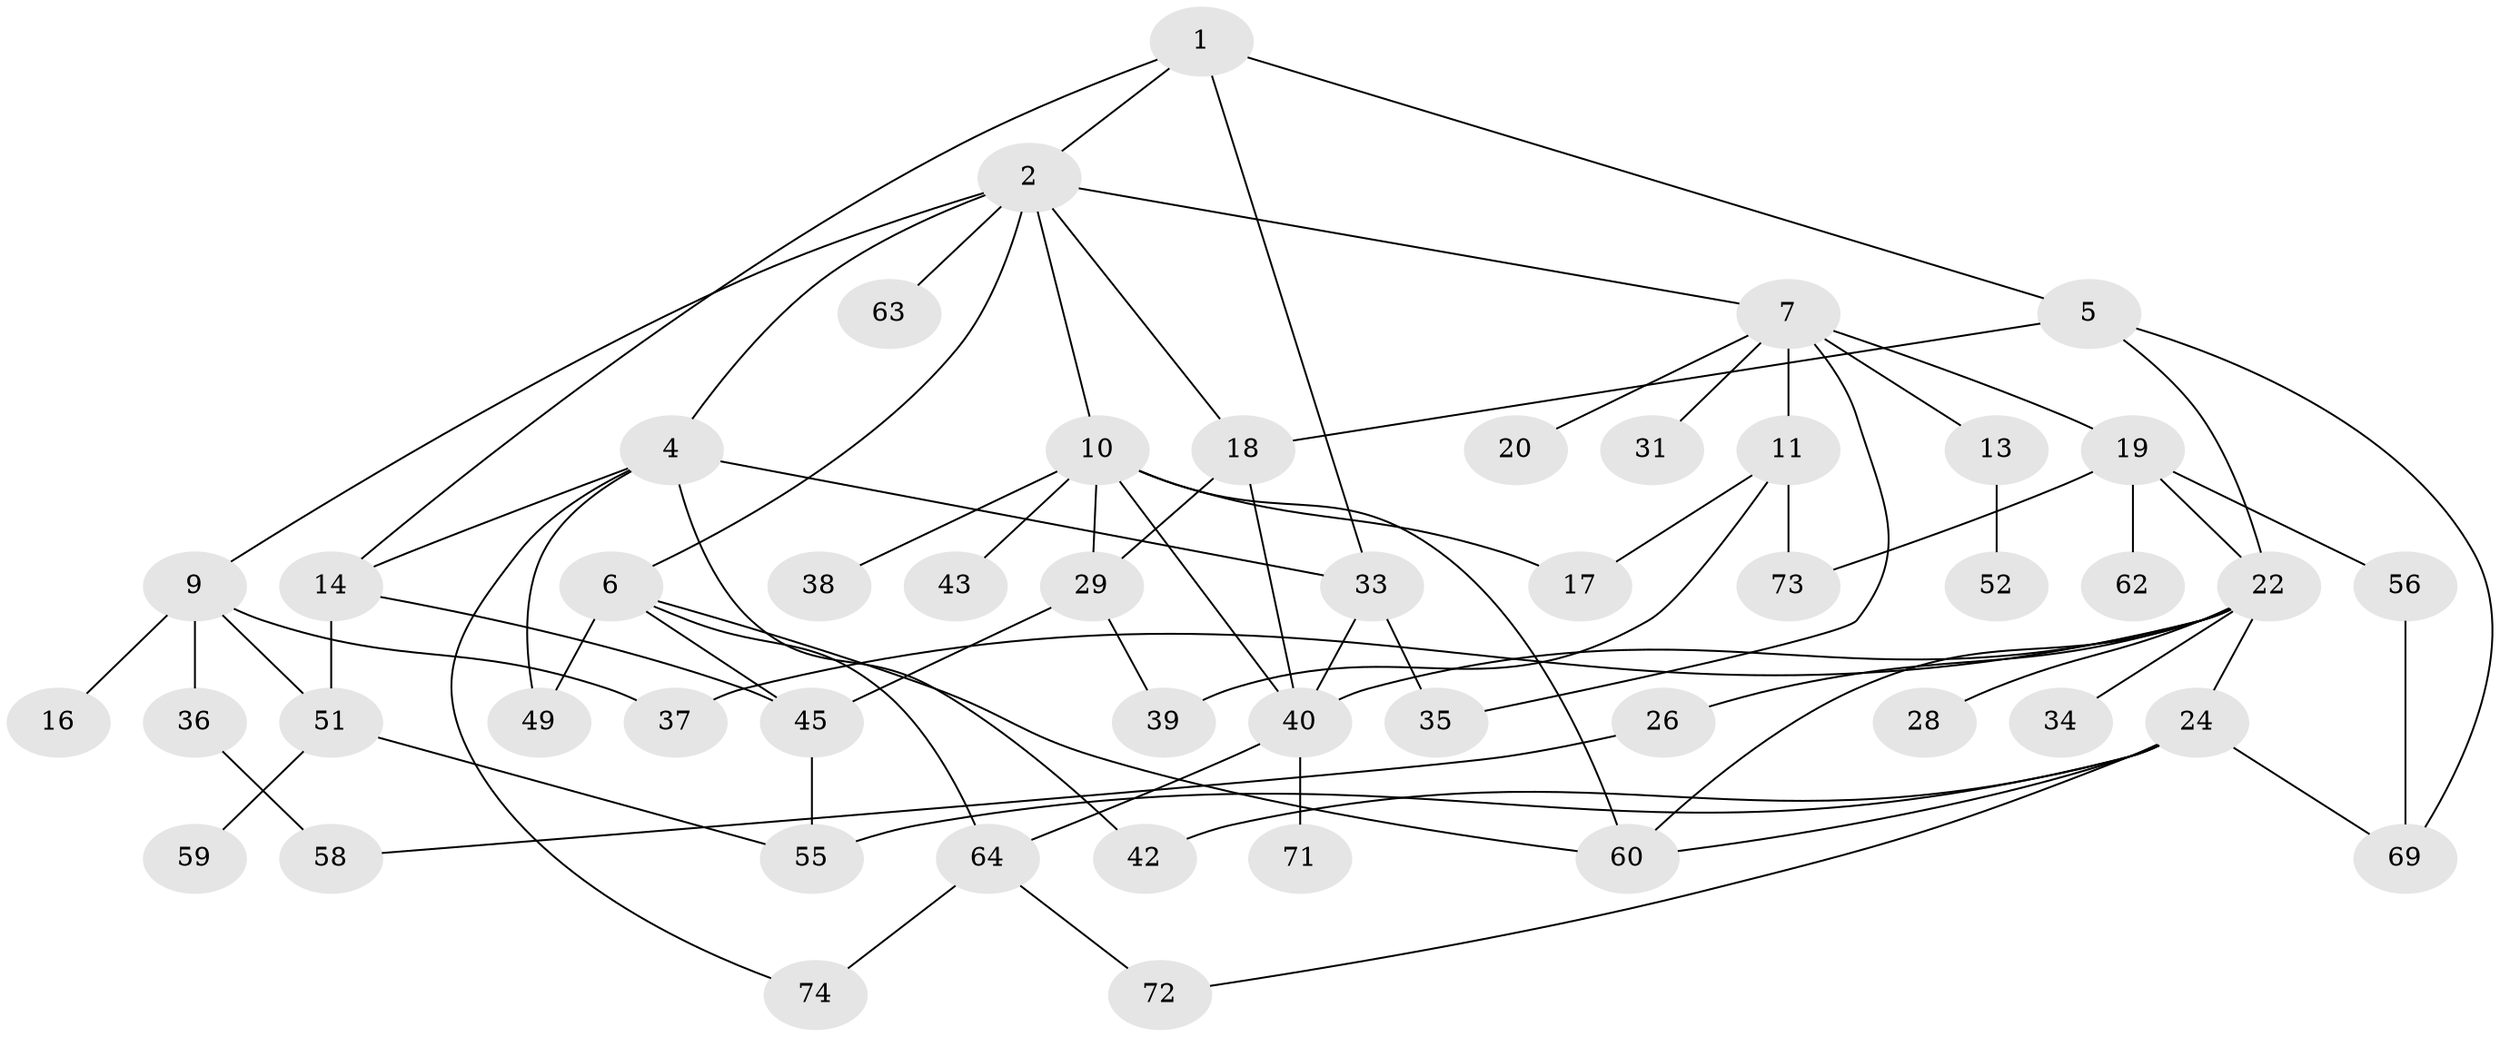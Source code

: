 // Generated by graph-tools (version 1.1) at 2025/23/03/03/25 07:23:32]
// undirected, 49 vertices, 77 edges
graph export_dot {
graph [start="1"]
  node [color=gray90,style=filled];
  1;
  2 [super="+3"];
  4 [super="+15"];
  5 [super="+25"];
  6 [super="+61"];
  7 [super="+8"];
  9 [super="+21"];
  10 [super="+12"];
  11 [super="+41"];
  13;
  14 [super="+65"];
  16;
  17 [super="+44"];
  18 [super="+27"];
  19 [super="+46"];
  20 [super="+66"];
  22 [super="+23"];
  24 [super="+32"];
  26 [super="+67"];
  28;
  29 [super="+30"];
  31;
  33 [super="+47"];
  34;
  35 [super="+48"];
  36;
  37;
  38;
  39 [super="+50"];
  40 [super="+54"];
  42;
  43;
  45 [super="+53"];
  49 [super="+75"];
  51 [super="+57"];
  52;
  55;
  56;
  58;
  59;
  60 [super="+68"];
  62;
  63;
  64 [super="+70"];
  69;
  71;
  72;
  73;
  74;
  1 -- 2;
  1 -- 5;
  1 -- 33;
  1 -- 14;
  2 -- 4;
  2 -- 9;
  2 -- 18;
  2 -- 6;
  2 -- 7;
  2 -- 10;
  2 -- 63;
  4 -- 14;
  4 -- 49;
  4 -- 74;
  4 -- 33;
  4 -- 42;
  5 -- 22;
  5 -- 69;
  5 -- 18;
  6 -- 60;
  6 -- 64;
  6 -- 49;
  6 -- 45;
  7 -- 11;
  7 -- 13;
  7 -- 20;
  7 -- 35;
  7 -- 19;
  7 -- 31;
  9 -- 16;
  9 -- 36;
  9 -- 37;
  9 -- 51;
  10 -- 17;
  10 -- 38;
  10 -- 29;
  10 -- 43;
  10 -- 60;
  10 -- 40;
  11 -- 39;
  11 -- 73;
  11 -- 17;
  13 -- 52;
  14 -- 51;
  14 -- 45;
  18 -- 29;
  18 -- 40;
  19 -- 56;
  19 -- 73;
  19 -- 22;
  19 -- 62;
  22 -- 26;
  22 -- 37;
  22 -- 34;
  22 -- 40;
  22 -- 24;
  22 -- 60;
  22 -- 28;
  24 -- 55;
  24 -- 69;
  24 -- 60;
  24 -- 42;
  24 -- 72;
  26 -- 58;
  29 -- 45;
  29 -- 39;
  33 -- 35;
  33 -- 40;
  36 -- 58;
  40 -- 71;
  40 -- 64;
  45 -- 55;
  51 -- 59;
  51 -- 55;
  56 -- 69;
  64 -- 72;
  64 -- 74;
}
